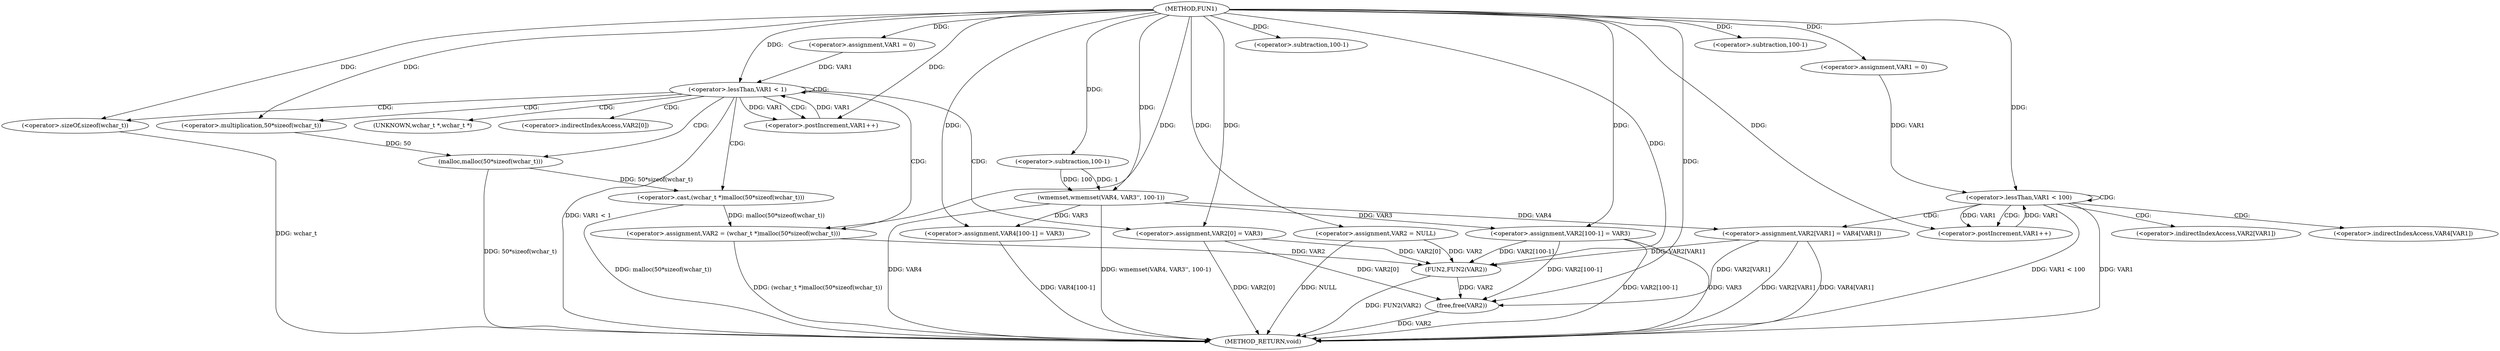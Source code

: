 digraph FUN1 {  
"1000100" [label = "(METHOD,FUN1)" ]
"1000175" [label = "(METHOD_RETURN,void)" ]
"1000104" [label = "(<operator>.assignment,VAR2 = NULL)" ]
"1000108" [label = "(<operator>.assignment,VAR1 = 0)" ]
"1000111" [label = "(<operator>.lessThan,VAR1 < 1)" ]
"1000114" [label = "(<operator>.postIncrement,VAR1++)" ]
"1000117" [label = "(<operator>.assignment,VAR2 = (wchar_t *)malloc(50*sizeof(wchar_t)))" ]
"1000119" [label = "(<operator>.cast,(wchar_t *)malloc(50*sizeof(wchar_t)))" ]
"1000121" [label = "(malloc,malloc(50*sizeof(wchar_t)))" ]
"1000122" [label = "(<operator>.multiplication,50*sizeof(wchar_t))" ]
"1000124" [label = "(<operator>.sizeOf,sizeof(wchar_t))" ]
"1000126" [label = "(<operator>.assignment,VAR2[0] = VAR3)" ]
"1000134" [label = "(wmemset,wmemset(VAR4, VAR3'', 100-1))" ]
"1000137" [label = "(<operator>.subtraction,100-1)" ]
"1000140" [label = "(<operator>.assignment,VAR4[100-1] = VAR3)" ]
"1000143" [label = "(<operator>.subtraction,100-1)" ]
"1000148" [label = "(<operator>.assignment,VAR1 = 0)" ]
"1000151" [label = "(<operator>.lessThan,VAR1 < 100)" ]
"1000154" [label = "(<operator>.postIncrement,VAR1++)" ]
"1000157" [label = "(<operator>.assignment,VAR2[VAR1] = VAR4[VAR1])" ]
"1000164" [label = "(<operator>.assignment,VAR2[100-1] = VAR3)" ]
"1000167" [label = "(<operator>.subtraction,100-1)" ]
"1000171" [label = "(FUN2,FUN2(VAR2))" ]
"1000173" [label = "(free,free(VAR2))" ]
"1000120" [label = "(UNKNOWN,wchar_t *,wchar_t *)" ]
"1000127" [label = "(<operator>.indirectIndexAccess,VAR2[0])" ]
"1000158" [label = "(<operator>.indirectIndexAccess,VAR2[VAR1])" ]
"1000161" [label = "(<operator>.indirectIndexAccess,VAR4[VAR1])" ]
  "1000124" -> "1000175"  [ label = "DDG: wchar_t"] 
  "1000151" -> "1000175"  [ label = "DDG: VAR1 < 100"] 
  "1000140" -> "1000175"  [ label = "DDG: VAR4[100-1]"] 
  "1000119" -> "1000175"  [ label = "DDG: malloc(50*sizeof(wchar_t))"] 
  "1000126" -> "1000175"  [ label = "DDG: VAR2[0]"] 
  "1000164" -> "1000175"  [ label = "DDG: VAR3"] 
  "1000117" -> "1000175"  [ label = "DDG: (wchar_t *)malloc(50*sizeof(wchar_t))"] 
  "1000151" -> "1000175"  [ label = "DDG: VAR1"] 
  "1000157" -> "1000175"  [ label = "DDG: VAR2[VAR1]"] 
  "1000134" -> "1000175"  [ label = "DDG: wmemset(VAR4, VAR3'', 100-1)"] 
  "1000134" -> "1000175"  [ label = "DDG: VAR4"] 
  "1000121" -> "1000175"  [ label = "DDG: 50*sizeof(wchar_t)"] 
  "1000171" -> "1000175"  [ label = "DDG: FUN2(VAR2)"] 
  "1000111" -> "1000175"  [ label = "DDG: VAR1 < 1"] 
  "1000157" -> "1000175"  [ label = "DDG: VAR4[VAR1]"] 
  "1000173" -> "1000175"  [ label = "DDG: VAR2"] 
  "1000104" -> "1000175"  [ label = "DDG: NULL"] 
  "1000164" -> "1000175"  [ label = "DDG: VAR2[100-1]"] 
  "1000100" -> "1000104"  [ label = "DDG: "] 
  "1000100" -> "1000108"  [ label = "DDG: "] 
  "1000114" -> "1000111"  [ label = "DDG: VAR1"] 
  "1000108" -> "1000111"  [ label = "DDG: VAR1"] 
  "1000100" -> "1000111"  [ label = "DDG: "] 
  "1000111" -> "1000114"  [ label = "DDG: VAR1"] 
  "1000100" -> "1000114"  [ label = "DDG: "] 
  "1000119" -> "1000117"  [ label = "DDG: malloc(50*sizeof(wchar_t))"] 
  "1000100" -> "1000117"  [ label = "DDG: "] 
  "1000121" -> "1000119"  [ label = "DDG: 50*sizeof(wchar_t)"] 
  "1000122" -> "1000121"  [ label = "DDG: 50"] 
  "1000100" -> "1000122"  [ label = "DDG: "] 
  "1000100" -> "1000124"  [ label = "DDG: "] 
  "1000100" -> "1000126"  [ label = "DDG: "] 
  "1000100" -> "1000134"  [ label = "DDG: "] 
  "1000137" -> "1000134"  [ label = "DDG: 100"] 
  "1000137" -> "1000134"  [ label = "DDG: 1"] 
  "1000100" -> "1000137"  [ label = "DDG: "] 
  "1000134" -> "1000140"  [ label = "DDG: VAR3"] 
  "1000100" -> "1000140"  [ label = "DDG: "] 
  "1000100" -> "1000143"  [ label = "DDG: "] 
  "1000100" -> "1000148"  [ label = "DDG: "] 
  "1000154" -> "1000151"  [ label = "DDG: VAR1"] 
  "1000148" -> "1000151"  [ label = "DDG: VAR1"] 
  "1000100" -> "1000151"  [ label = "DDG: "] 
  "1000151" -> "1000154"  [ label = "DDG: VAR1"] 
  "1000100" -> "1000154"  [ label = "DDG: "] 
  "1000134" -> "1000157"  [ label = "DDG: VAR4"] 
  "1000100" -> "1000164"  [ label = "DDG: "] 
  "1000134" -> "1000164"  [ label = "DDG: VAR3"] 
  "1000100" -> "1000167"  [ label = "DDG: "] 
  "1000104" -> "1000171"  [ label = "DDG: VAR2"] 
  "1000157" -> "1000171"  [ label = "DDG: VAR2[VAR1]"] 
  "1000126" -> "1000171"  [ label = "DDG: VAR2[0]"] 
  "1000117" -> "1000171"  [ label = "DDG: VAR2"] 
  "1000164" -> "1000171"  [ label = "DDG: VAR2[100-1]"] 
  "1000100" -> "1000171"  [ label = "DDG: "] 
  "1000171" -> "1000173"  [ label = "DDG: VAR2"] 
  "1000157" -> "1000173"  [ label = "DDG: VAR2[VAR1]"] 
  "1000126" -> "1000173"  [ label = "DDG: VAR2[0]"] 
  "1000164" -> "1000173"  [ label = "DDG: VAR2[100-1]"] 
  "1000100" -> "1000173"  [ label = "DDG: "] 
  "1000111" -> "1000121"  [ label = "CDG: "] 
  "1000111" -> "1000120"  [ label = "CDG: "] 
  "1000111" -> "1000117"  [ label = "CDG: "] 
  "1000111" -> "1000127"  [ label = "CDG: "] 
  "1000111" -> "1000111"  [ label = "CDG: "] 
  "1000111" -> "1000126"  [ label = "CDG: "] 
  "1000111" -> "1000124"  [ label = "CDG: "] 
  "1000111" -> "1000119"  [ label = "CDG: "] 
  "1000111" -> "1000114"  [ label = "CDG: "] 
  "1000111" -> "1000122"  [ label = "CDG: "] 
  "1000151" -> "1000158"  [ label = "CDG: "] 
  "1000151" -> "1000154"  [ label = "CDG: "] 
  "1000151" -> "1000161"  [ label = "CDG: "] 
  "1000151" -> "1000151"  [ label = "CDG: "] 
  "1000151" -> "1000157"  [ label = "CDG: "] 
}

